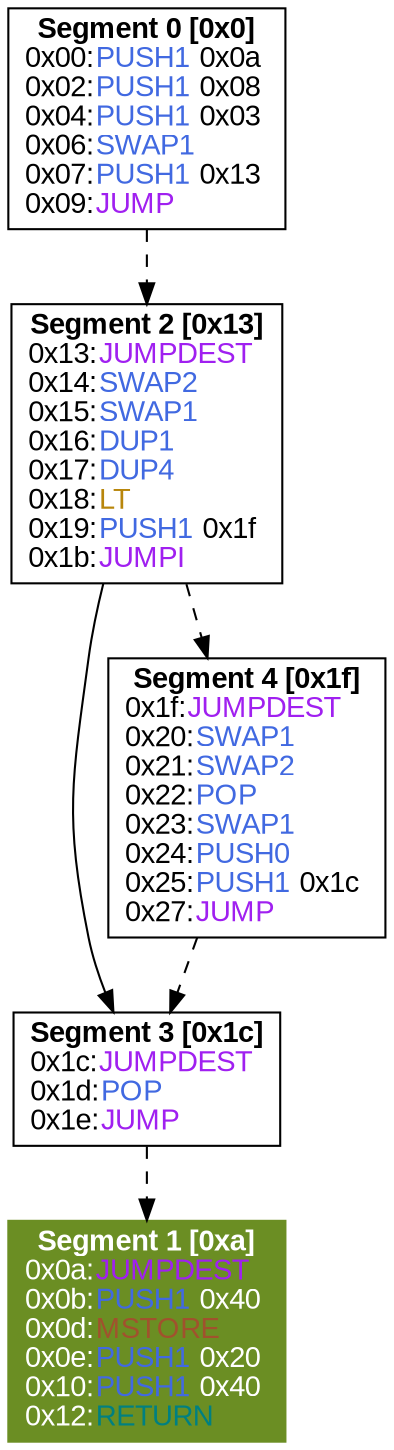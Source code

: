 digraph CFG {
node [shape=box]
node[fontname=arial]
edge[fontname=arial]
ranking=TB
 s0_0 [label=<
<B>Segment 0 [0x0]</B><BR ALIGN="CENTER"/>
0x00:<FONT color="royalblue">PUSH1</FONT> 0x0a <BR ALIGN="LEFT"/>
0x02:<FONT color="royalblue">PUSH1</FONT> 0x08 <BR ALIGN="LEFT"/>
0x04:<FONT color="royalblue">PUSH1</FONT> 0x03 <BR ALIGN="LEFT"/>
0x06:<FONT color="royalblue">SWAP1</FONT> <BR ALIGN="LEFT"/>
0x07:<FONT color="royalblue">PUSH1</FONT> 0x13 <BR ALIGN="LEFT"/>
0x09:<FONT color="purple">JUMP</FONT> <BR ALIGN="LEFT"/>
> tooltip=<Stack Size &#916;: +3&#10;Exit Jump target: Constant 0x13&#10;Stack Size on Entry &#8805; 0>]
s1_1 [label=<
<B>Segment 2 [0x13]</B><BR ALIGN="CENTER"/>
0x13:<FONT color="purple">JUMPDEST</FONT> <BR ALIGN="LEFT"/>
0x14:<FONT color="royalblue">SWAP2</FONT> <BR ALIGN="LEFT"/>
0x15:<FONT color="royalblue">SWAP1</FONT> <BR ALIGN="LEFT"/>
0x16:<FONT color="royalblue">DUP1</FONT> <BR ALIGN="LEFT"/>
0x17:<FONT color="royalblue">DUP4</FONT> <BR ALIGN="LEFT"/>
0x18:<FONT color="darkgoldenrod">LT</FONT> <BR ALIGN="LEFT"/>
0x19:<FONT color="royalblue">PUSH1</FONT> 0x1f <BR ALIGN="LEFT"/>
0x1b:<FONT color="purple">JUMPI</FONT> <BR ALIGN="LEFT"/>
> tooltip=<Stack Size &#916;: 0&#10;Exit Jump target: Constant 0x1f&#10;Stack Size on Entry &#8805; 3>]
s1_2 [label=<
<B>Segment 3 [0x1c]</B><BR ALIGN="CENTER"/>
0x1c:<FONT color="purple">JUMPDEST</FONT> <BR ALIGN="LEFT"/>
0x1d:<FONT color="royalblue">POP</FONT> <BR ALIGN="LEFT"/>
0x1e:<FONT color="purple">JUMP</FONT> <BR ALIGN="LEFT"/>
> tooltip=<Stack Size &#916;: -2&#10;Exit Jump target: Stack on Entry.Peek(1)&#10;Stack Size on Entry &#8805; 2>]
s3_2 [label=<
<B>Segment 4 [0x1f]</B><BR ALIGN="CENTER"/>
0x1f:<FONT color="purple">JUMPDEST</FONT> <BR ALIGN="LEFT"/>
0x20:<FONT color="royalblue">SWAP1</FONT> <BR ALIGN="LEFT"/>
0x21:<FONT color="royalblue">SWAP2</FONT> <BR ALIGN="LEFT"/>
0x22:<FONT color="royalblue">POP</FONT> <BR ALIGN="LEFT"/>
0x23:<FONT color="royalblue">SWAP1</FONT> <BR ALIGN="LEFT"/>
0x24:<FONT color="royalblue">PUSH0</FONT> <BR ALIGN="LEFT"/>
0x25:<FONT color="royalblue">PUSH1</FONT> 0x1c <BR ALIGN="LEFT"/>
0x27:<FONT color="purple">JUMP</FONT> <BR ALIGN="LEFT"/>
> tooltip=<Stack Size &#916;: 0&#10;Exit Jump target: Constant 0x1c&#10;Stack Size on Entry &#8805; 3>]
s5_3 [style=filled,color=olivedrab,fontcolor=white,label=<
<B>Segment 1 [0xa]</B><BR ALIGN="CENTER"/>
0x0a:<FONT color="purple">JUMPDEST</FONT> <BR ALIGN="LEFT"/>
0x0b:<FONT color="royalblue">PUSH1</FONT> 0x40 <BR ALIGN="LEFT"/>
0x0d:<FONT color="sienna">MSTORE</FONT> <BR ALIGN="LEFT"/>
0x0e:<FONT color="royalblue">PUSH1</FONT> 0x20 <BR ALIGN="LEFT"/>
0x10:<FONT color="royalblue">PUSH1</FONT> 0x40 <BR ALIGN="LEFT"/>
0x12:<FONT color="teal">RETURN</FONT> <BR ALIGN="LEFT"/>
> tooltip=<Stack Size &#916;: +1&#10;Stack Size on Entry &#8805; 1>]
s0_0 -> s1_1 [tooltip="Jump",style=dashed]
s1_1 -> s1_2 [tooltip="Next"]
s1_1 -> s3_2 [tooltip="Jump",style=dashed]
s1_2 -> s5_3 [tooltip="Jump",style=dashed]
s3_2 -> s1_2 [tooltip="Jump",style=dashed]
}
